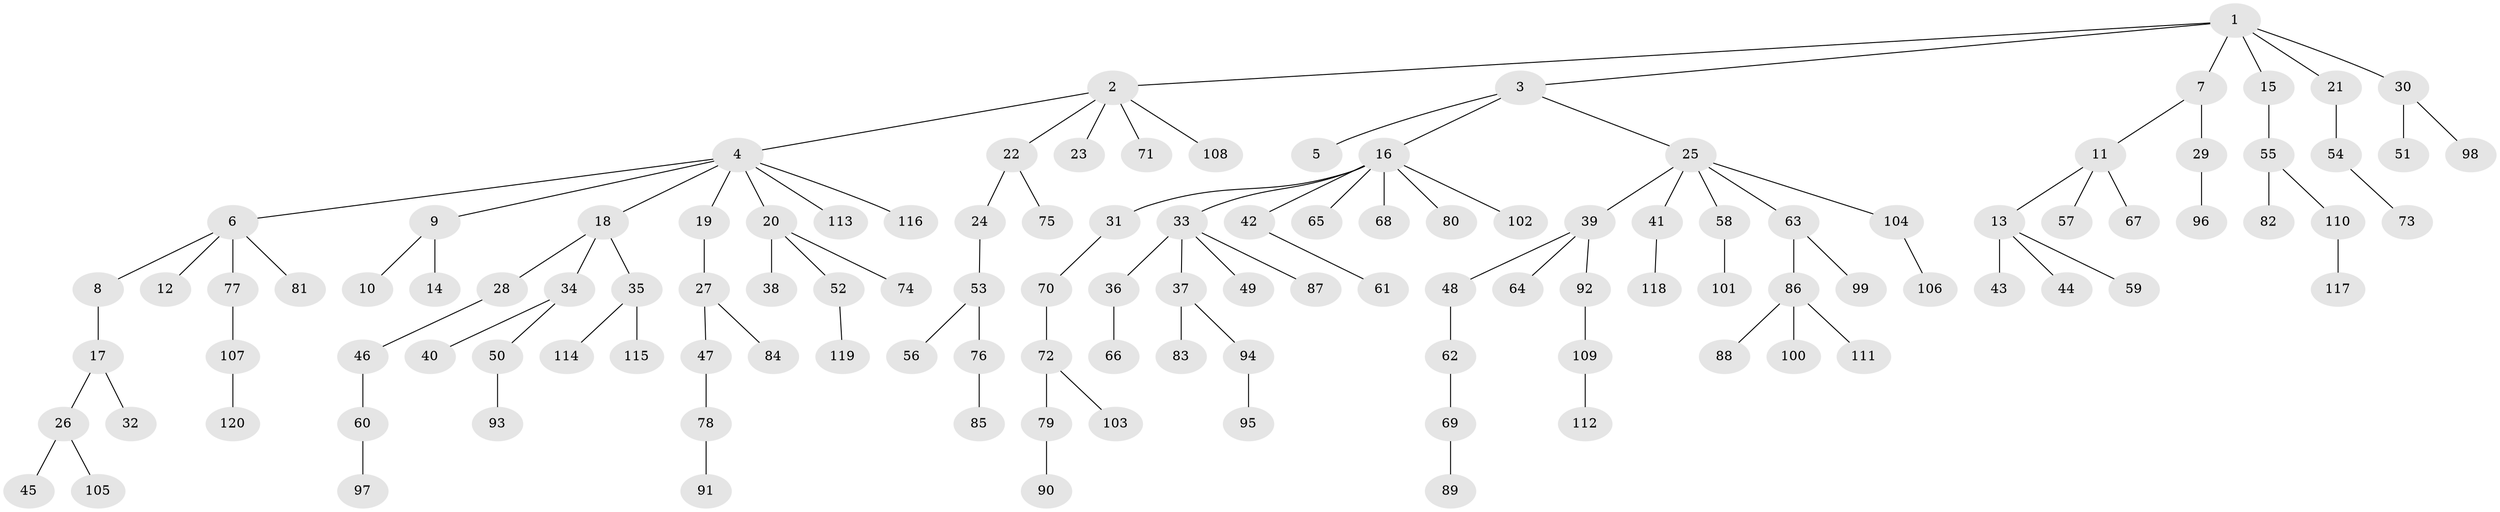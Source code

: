 // coarse degree distribution, {6: 0.023529411764705882, 12: 0.011764705882352941, 4: 0.011764705882352941, 1: 0.5882352941176471, 5: 0.047058823529411764, 3: 0.12941176470588237, 2: 0.17647058823529413, 7: 0.011764705882352941}
// Generated by graph-tools (version 1.1) at 2025/24/03/03/25 07:24:05]
// undirected, 120 vertices, 119 edges
graph export_dot {
graph [start="1"]
  node [color=gray90,style=filled];
  1;
  2;
  3;
  4;
  5;
  6;
  7;
  8;
  9;
  10;
  11;
  12;
  13;
  14;
  15;
  16;
  17;
  18;
  19;
  20;
  21;
  22;
  23;
  24;
  25;
  26;
  27;
  28;
  29;
  30;
  31;
  32;
  33;
  34;
  35;
  36;
  37;
  38;
  39;
  40;
  41;
  42;
  43;
  44;
  45;
  46;
  47;
  48;
  49;
  50;
  51;
  52;
  53;
  54;
  55;
  56;
  57;
  58;
  59;
  60;
  61;
  62;
  63;
  64;
  65;
  66;
  67;
  68;
  69;
  70;
  71;
  72;
  73;
  74;
  75;
  76;
  77;
  78;
  79;
  80;
  81;
  82;
  83;
  84;
  85;
  86;
  87;
  88;
  89;
  90;
  91;
  92;
  93;
  94;
  95;
  96;
  97;
  98;
  99;
  100;
  101;
  102;
  103;
  104;
  105;
  106;
  107;
  108;
  109;
  110;
  111;
  112;
  113;
  114;
  115;
  116;
  117;
  118;
  119;
  120;
  1 -- 2;
  1 -- 3;
  1 -- 7;
  1 -- 15;
  1 -- 21;
  1 -- 30;
  2 -- 4;
  2 -- 22;
  2 -- 23;
  2 -- 71;
  2 -- 108;
  3 -- 5;
  3 -- 16;
  3 -- 25;
  4 -- 6;
  4 -- 9;
  4 -- 18;
  4 -- 19;
  4 -- 20;
  4 -- 113;
  4 -- 116;
  6 -- 8;
  6 -- 12;
  6 -- 77;
  6 -- 81;
  7 -- 11;
  7 -- 29;
  8 -- 17;
  9 -- 10;
  9 -- 14;
  11 -- 13;
  11 -- 57;
  11 -- 67;
  13 -- 43;
  13 -- 44;
  13 -- 59;
  15 -- 55;
  16 -- 31;
  16 -- 33;
  16 -- 42;
  16 -- 65;
  16 -- 68;
  16 -- 80;
  16 -- 102;
  17 -- 26;
  17 -- 32;
  18 -- 28;
  18 -- 34;
  18 -- 35;
  19 -- 27;
  20 -- 38;
  20 -- 52;
  20 -- 74;
  21 -- 54;
  22 -- 24;
  22 -- 75;
  24 -- 53;
  25 -- 39;
  25 -- 41;
  25 -- 58;
  25 -- 63;
  25 -- 104;
  26 -- 45;
  26 -- 105;
  27 -- 47;
  27 -- 84;
  28 -- 46;
  29 -- 96;
  30 -- 51;
  30 -- 98;
  31 -- 70;
  33 -- 36;
  33 -- 37;
  33 -- 49;
  33 -- 87;
  34 -- 40;
  34 -- 50;
  35 -- 114;
  35 -- 115;
  36 -- 66;
  37 -- 83;
  37 -- 94;
  39 -- 48;
  39 -- 64;
  39 -- 92;
  41 -- 118;
  42 -- 61;
  46 -- 60;
  47 -- 78;
  48 -- 62;
  50 -- 93;
  52 -- 119;
  53 -- 56;
  53 -- 76;
  54 -- 73;
  55 -- 82;
  55 -- 110;
  58 -- 101;
  60 -- 97;
  62 -- 69;
  63 -- 86;
  63 -- 99;
  69 -- 89;
  70 -- 72;
  72 -- 79;
  72 -- 103;
  76 -- 85;
  77 -- 107;
  78 -- 91;
  79 -- 90;
  86 -- 88;
  86 -- 100;
  86 -- 111;
  92 -- 109;
  94 -- 95;
  104 -- 106;
  107 -- 120;
  109 -- 112;
  110 -- 117;
}
